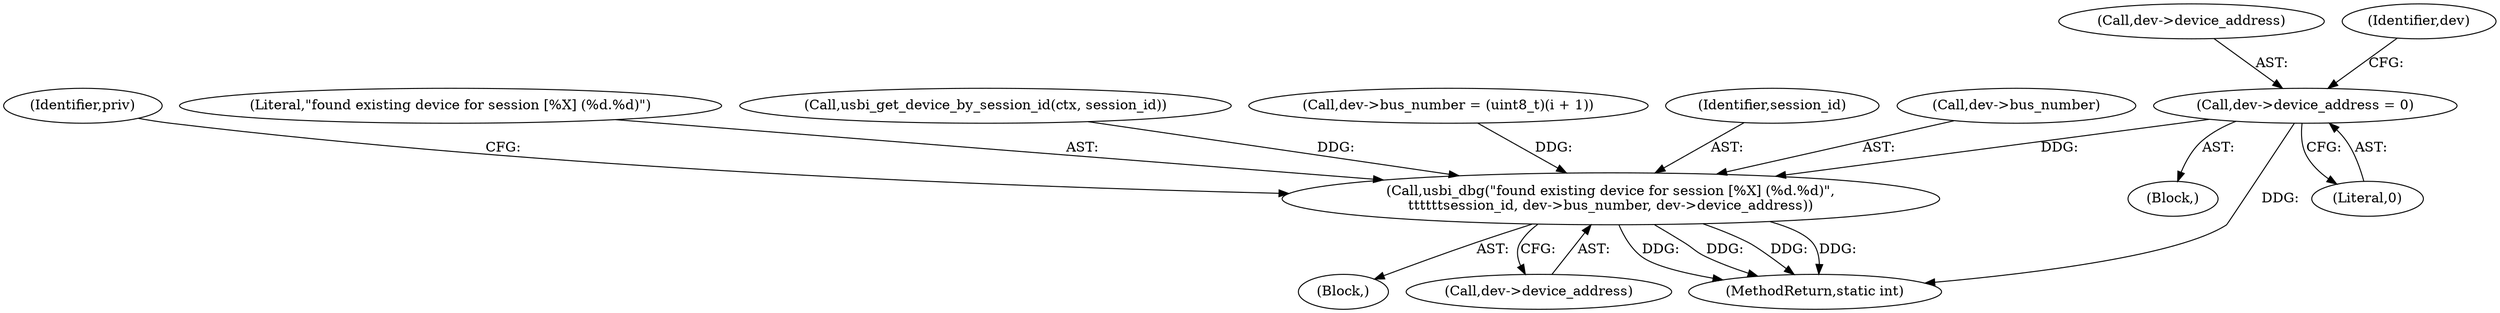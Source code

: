 digraph "0_Chrome_ac149a8d4371c0e01e0934fdd57b09e86f96b5b9_29@pointer" {
"1000767" [label="(Call,dev->device_address = 0)"];
"1000741" [label="(Call,usbi_dbg(\"found existing device for session [%X] (%d.%d)\",\n\t\t\t\t\t\tsession_id, dev->bus_number, dev->device_address))"];
"1000768" [label="(Call,dev->device_address)"];
"1000751" [label="(Identifier,priv)"];
"1000767" [label="(Call,dev->device_address = 0)"];
"1000740" [label="(Block,)"];
"1000756" [label="(Block,)"];
"1000742" [label="(Literal,\"found existing device for session [%X] (%d.%d)\")"];
"1000673" [label="(Call,usbi_get_device_by_session_id(ctx, session_id))"];
"1000758" [label="(Call,dev->bus_number = (uint8_t)(i + 1))"];
"1000741" [label="(Call,usbi_dbg(\"found existing device for session [%X] (%d.%d)\",\n\t\t\t\t\t\tsession_id, dev->bus_number, dev->device_address))"];
"1000747" [label="(Call,dev->device_address)"];
"1000743" [label="(Identifier,session_id)"];
"1000774" [label="(Identifier,dev)"];
"1001033" [label="(MethodReturn,static int)"];
"1000771" [label="(Literal,0)"];
"1000744" [label="(Call,dev->bus_number)"];
"1000767" -> "1000756"  [label="AST: "];
"1000767" -> "1000771"  [label="CFG: "];
"1000768" -> "1000767"  [label="AST: "];
"1000771" -> "1000767"  [label="AST: "];
"1000774" -> "1000767"  [label="CFG: "];
"1000767" -> "1001033"  [label="DDG: "];
"1000767" -> "1000741"  [label="DDG: "];
"1000741" -> "1000740"  [label="AST: "];
"1000741" -> "1000747"  [label="CFG: "];
"1000742" -> "1000741"  [label="AST: "];
"1000743" -> "1000741"  [label="AST: "];
"1000744" -> "1000741"  [label="AST: "];
"1000747" -> "1000741"  [label="AST: "];
"1000751" -> "1000741"  [label="CFG: "];
"1000741" -> "1001033"  [label="DDG: "];
"1000741" -> "1001033"  [label="DDG: "];
"1000741" -> "1001033"  [label="DDG: "];
"1000741" -> "1001033"  [label="DDG: "];
"1000673" -> "1000741"  [label="DDG: "];
"1000758" -> "1000741"  [label="DDG: "];
}
